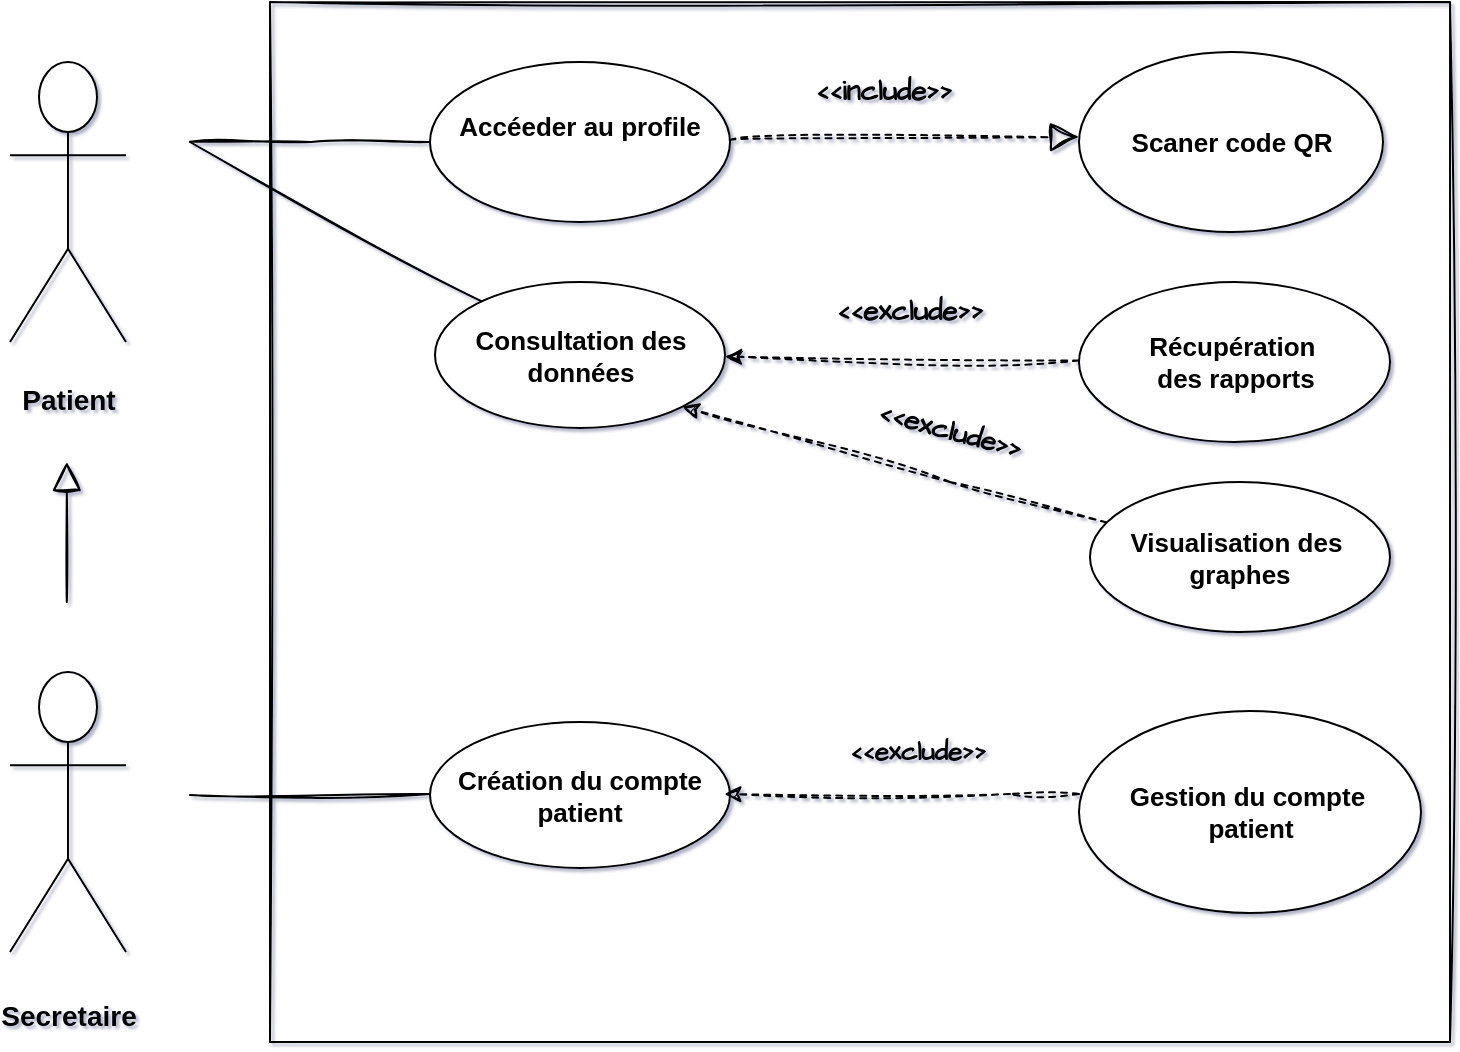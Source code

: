<mxfile version="24.3.0" type="github">
  <diagram name="Page-1" id="2YBvvXClWsGukQMizWep">
    <mxGraphModel dx="1434" dy="756" grid="0" gridSize="10" guides="1" tooltips="1" connect="1" arrows="1" fold="1" page="1" pageScale="1" pageWidth="850" pageHeight="1100" background="#ffffff" math="0" shadow="1">
      <root>
        <mxCell id="0" />
        <mxCell id="1" parent="0" />
        <mxCell id="MQnaWEzC_fgd22LS17Cb-1" value="&lt;div&gt;&lt;br&gt;&lt;/div&gt;&lt;div&gt;&lt;b&gt;&lt;font style=&quot;font-size: 14px;&quot;&gt;Patient&lt;/font&gt;&lt;/b&gt;&lt;/div&gt;" style="shape=umlActor;verticalLabelPosition=bottom;verticalAlign=top;html=1;outlineConnect=0;" vertex="1" parent="1">
          <mxGeometry x="70" y="90" width="58" height="140" as="geometry" />
        </mxCell>
        <mxCell id="MQnaWEzC_fgd22LS17Cb-49" style="edgeStyle=orthogonalEdgeStyle;rounded=0;sketch=1;hachureGap=4;jiggle=2;curveFitting=1;orthogonalLoop=1;jettySize=auto;html=1;exitX=0;exitY=0.5;exitDx=0;exitDy=0;fontFamily=Architects Daughter;fontSource=https%3A%2F%2Ffonts.googleapis.com%2Fcss%3Ffamily%3DArchitects%2BDaughter;endArrow=none;endFill=0;" edge="1" parent="1" source="MQnaWEzC_fgd22LS17Cb-5">
          <mxGeometry relative="1" as="geometry">
            <mxPoint x="160" y="129.824" as="targetPoint" />
          </mxGeometry>
        </mxCell>
        <mxCell id="MQnaWEzC_fgd22LS17Cb-5" value="&lt;font style=&quot;font-size: 13px;&quot;&gt;&lt;b&gt;Accéeder au profile&lt;/b&gt;&lt;/font&gt;&lt;div style=&quot;font-size: 13px;&quot;&gt;&lt;br&gt;&lt;/div&gt;" style="ellipse;whiteSpace=wrap;html=1;" vertex="1" parent="1">
          <mxGeometry x="280" y="90" width="150" height="80" as="geometry" />
        </mxCell>
        <mxCell id="MQnaWEzC_fgd22LS17Cb-10" value="&lt;div&gt;&lt;font style=&quot;font-size: 13px;&quot;&gt;&lt;b&gt;Scaner code QR&lt;/b&gt;&lt;/font&gt;&lt;/div&gt;" style="ellipse;whiteSpace=wrap;html=1;" vertex="1" parent="1">
          <mxGeometry x="604.5" y="85" width="152" height="90" as="geometry" />
        </mxCell>
        <mxCell id="MQnaWEzC_fgd22LS17Cb-12" value="&lt;b&gt;&lt;font style=&quot;font-size: 14px;&quot;&gt;&amp;lt;&amp;lt;include&amp;gt;&amp;gt;&lt;/font&gt;&lt;/b&gt;" style="text;html=1;align=center;verticalAlign=middle;whiteSpace=wrap;rounded=0;fontFamily=Architects Daughter;fontSource=https%3A%2F%2Ffonts.googleapis.com%2Fcss%3Ffamily%3DArchitects%2BDaughter;" vertex="1" parent="1">
          <mxGeometry x="460" y="90" width="94" height="30" as="geometry" />
        </mxCell>
        <mxCell id="MQnaWEzC_fgd22LS17Cb-48" style="rounded=0;sketch=1;hachureGap=4;jiggle=2;curveFitting=1;orthogonalLoop=1;jettySize=auto;html=1;fontFamily=Architects Daughter;fontSource=https%3A%2F%2Ffonts.googleapis.com%2Fcss%3Ffamily%3DArchitects%2BDaughter;endArrow=none;endFill=0;" edge="1" parent="1" source="MQnaWEzC_fgd22LS17Cb-13">
          <mxGeometry relative="1" as="geometry">
            <mxPoint x="160" y="130" as="targetPoint" />
          </mxGeometry>
        </mxCell>
        <mxCell id="MQnaWEzC_fgd22LS17Cb-13" value="&lt;font style=&quot;font-size: 13px;&quot;&gt;&lt;b&gt;Consultation des données&lt;/b&gt;&lt;/font&gt;" style="ellipse;whiteSpace=wrap;html=1;" vertex="1" parent="1">
          <mxGeometry x="282.5" y="200" width="145" height="73" as="geometry" />
        </mxCell>
        <mxCell id="MQnaWEzC_fgd22LS17Cb-19" value="" style="rounded=0;sketch=1;hachureGap=4;jiggle=2;curveFitting=1;orthogonalLoop=1;jettySize=auto;html=1;fontFamily=Architects Daughter;fontSource=https%3A%2F%2Ffonts.googleapis.com%2Fcss%3Ffamily%3DArchitects%2BDaughter;dashed=1;" edge="1" parent="1" source="MQnaWEzC_fgd22LS17Cb-14" target="MQnaWEzC_fgd22LS17Cb-13">
          <mxGeometry relative="1" as="geometry" />
        </mxCell>
        <mxCell id="MQnaWEzC_fgd22LS17Cb-14" value="&lt;font style=&quot;font-size: 13px;&quot;&gt;&lt;b&gt;Récupération&amp;nbsp;&lt;/b&gt;&lt;/font&gt;&lt;div&gt;&lt;font style=&quot;font-size: 13px;&quot;&gt;&lt;b&gt;des rapports&lt;/b&gt;&lt;/font&gt;&lt;/div&gt;" style="ellipse;whiteSpace=wrap;html=1;" vertex="1" parent="1">
          <mxGeometry x="604.5" y="200" width="155.5" height="80" as="geometry" />
        </mxCell>
        <mxCell id="MQnaWEzC_fgd22LS17Cb-51" style="rounded=0;sketch=1;hachureGap=4;jiggle=2;curveFitting=1;orthogonalLoop=1;jettySize=auto;html=1;entryX=1;entryY=1;entryDx=0;entryDy=0;fontFamily=Architects Daughter;fontSource=https%3A%2F%2Ffonts.googleapis.com%2Fcss%3Ffamily%3DArchitects%2BDaughter;dashed=1;" edge="1" parent="1" source="MQnaWEzC_fgd22LS17Cb-18" target="MQnaWEzC_fgd22LS17Cb-13">
          <mxGeometry relative="1" as="geometry">
            <Array as="points">
              <mxPoint x="540" y="300" />
            </Array>
          </mxGeometry>
        </mxCell>
        <mxCell id="MQnaWEzC_fgd22LS17Cb-18" value="&lt;font style=&quot;font-size: 13px;&quot;&gt;&lt;b&gt;Visualisation des&amp;nbsp;&lt;/b&gt;&lt;/font&gt;&lt;div&gt;&lt;font style=&quot;font-size: 13px;&quot;&gt;&lt;b&gt;graphes&lt;/b&gt;&lt;/font&gt;&lt;/div&gt;" style="ellipse;whiteSpace=wrap;html=1;align=center;" vertex="1" parent="1">
          <mxGeometry x="610" y="300" width="150" height="75" as="geometry" />
        </mxCell>
        <mxCell id="MQnaWEzC_fgd22LS17Cb-22" value="&lt;font style=&quot;font-size: 14px;&quot;&gt;&lt;b&gt;&amp;lt;&amp;lt;exclude&amp;gt;&amp;gt;&lt;/b&gt;&lt;/font&gt;" style="text;html=1;align=center;verticalAlign=middle;whiteSpace=wrap;rounded=0;fontFamily=Architects Daughter;fontSource=https%3A%2F%2Ffonts.googleapis.com%2Fcss%3Ffamily%3DArchitects%2BDaughter;rotation=0;" vertex="1" parent="1">
          <mxGeometry x="490" y="200" width="60" height="30" as="geometry" />
        </mxCell>
        <mxCell id="MQnaWEzC_fgd22LS17Cb-24" value="&lt;font style=&quot;font-size: 14px;&quot;&gt;&lt;b&gt;&amp;lt;&amp;lt;exclude&amp;gt;&amp;gt;&lt;/b&gt;&lt;/font&gt;" style="text;html=1;align=center;verticalAlign=middle;whiteSpace=wrap;rounded=0;fontFamily=Architects Daughter;fontSource=https%3A%2F%2Ffonts.googleapis.com%2Fcss%3Ffamily%3DArchitects%2BDaughter;rotation=15;" vertex="1" parent="1">
          <mxGeometry x="510" y="260" width="60" height="30" as="geometry" />
        </mxCell>
        <mxCell id="MQnaWEzC_fgd22LS17Cb-30" value="&lt;div&gt;&lt;b&gt;&lt;font style=&quot;font-size: 13px;&quot;&gt;Création du compte patient&lt;/font&gt;&lt;/b&gt;&lt;/div&gt;" style="ellipse;whiteSpace=wrap;html=1;" vertex="1" parent="1">
          <mxGeometry x="280" y="420" width="150" height="73" as="geometry" />
        </mxCell>
        <mxCell id="MQnaWEzC_fgd22LS17Cb-31" value="" style="endArrow=block;endFill=0;endSize=12;html=1;rounded=0;sketch=1;hachureGap=4;jiggle=2;curveFitting=1;fontFamily=Architects Daughter;fontSource=https%3A%2F%2Ffonts.googleapis.com%2Fcss%3Ffamily%3DArchitects%2BDaughter;" edge="1" parent="1">
          <mxGeometry width="160" relative="1" as="geometry">
            <mxPoint x="98.41" y="360" as="sourcePoint" />
            <mxPoint x="98.41" y="290" as="targetPoint" />
          </mxGeometry>
        </mxCell>
        <mxCell id="MQnaWEzC_fgd22LS17Cb-33" value="&lt;div&gt;&lt;b&gt;&lt;font style=&quot;font-size: 13px;&quot;&gt;Gestion du compte&amp;nbsp;&lt;/font&gt;&lt;/b&gt;&lt;/div&gt;&lt;div&gt;&lt;b&gt;&lt;font style=&quot;font-size: 13px;&quot;&gt;patient&lt;/font&gt;&lt;/b&gt;&lt;/div&gt;" style="ellipse;whiteSpace=wrap;html=1;" vertex="1" parent="1">
          <mxGeometry x="604.5" y="414.5" width="171" height="101" as="geometry" />
        </mxCell>
        <mxCell id="MQnaWEzC_fgd22LS17Cb-35" value="&lt;font style=&quot;font-size: 13px;&quot;&gt;&lt;b&gt;&amp;lt;&amp;lt;exclude&amp;gt;&amp;gt;&lt;/b&gt;&lt;/font&gt;" style="text;html=1;align=center;verticalAlign=middle;whiteSpace=wrap;rounded=0;fontFamily=Architects Daughter;fontSource=https%3A%2F%2Ffonts.googleapis.com%2Fcss%3Ffamily%3DArchitects%2BDaughter;rotation=0;" vertex="1" parent="1">
          <mxGeometry x="494" y="420" width="60" height="30" as="geometry" />
        </mxCell>
        <mxCell id="MQnaWEzC_fgd22LS17Cb-43" value="" style="endArrow=block;dashed=1;endFill=0;endSize=12;html=1;rounded=0;sketch=1;hachureGap=4;jiggle=2;curveFitting=1;fontFamily=Architects Daughter;fontSource=https%3A%2F%2Ffonts.googleapis.com%2Fcss%3Ffamily%3DArchitects%2BDaughter;curved=1;" edge="1" parent="1" source="MQnaWEzC_fgd22LS17Cb-5">
          <mxGeometry width="160" relative="1" as="geometry">
            <mxPoint x="444.5" y="127.5" as="sourcePoint" />
            <mxPoint x="604.5" y="127.5" as="targetPoint" />
          </mxGeometry>
        </mxCell>
        <mxCell id="MQnaWEzC_fgd22LS17Cb-52" value="&lt;div&gt;&lt;b&gt;&lt;font style=&quot;font-size: 14px;&quot;&gt;&lt;br&gt;&lt;/font&gt;&lt;/b&gt;&lt;/div&gt;&lt;b&gt;&lt;font style=&quot;font-size: 14px;&quot;&gt;&lt;div&gt;&lt;b style=&quot;background-color: initial; font-size: 12px;&quot;&gt;&lt;font style=&quot;font-size: 14px;&quot;&gt;Secretaire&lt;/font&gt;&lt;/b&gt;&lt;br&gt;&lt;/div&gt;&lt;/font&gt;&lt;/b&gt;" style="shape=umlActor;verticalLabelPosition=bottom;verticalAlign=top;html=1;outlineConnect=0;" vertex="1" parent="1">
          <mxGeometry x="70" y="395" width="58" height="140" as="geometry" />
        </mxCell>
        <mxCell id="MQnaWEzC_fgd22LS17Cb-59" style="rounded=0;sketch=1;hachureGap=4;jiggle=2;curveFitting=1;orthogonalLoop=1;jettySize=auto;html=1;entryX=0.981;entryY=0.618;entryDx=0;entryDy=0;entryPerimeter=0;fontFamily=Architects Daughter;fontSource=https%3A%2F%2Ffonts.googleapis.com%2Fcss%3Ffamily%3DArchitects%2BDaughter;dashed=1;" edge="1" parent="1">
          <mxGeometry relative="1" as="geometry">
            <mxPoint x="604.5" y="456" as="sourcePoint" />
            <mxPoint x="427.15" y="456.114" as="targetPoint" />
            <Array as="points">
              <mxPoint x="570" y="456" />
            </Array>
          </mxGeometry>
        </mxCell>
        <mxCell id="MQnaWEzC_fgd22LS17Cb-63" style="rounded=0;sketch=1;hachureGap=4;jiggle=2;curveFitting=1;orthogonalLoop=1;jettySize=auto;html=1;fontFamily=Architects Daughter;fontSource=https%3A%2F%2Ffonts.googleapis.com%2Fcss%3Ffamily%3DArchitects%2BDaughter;endArrow=none;endFill=0;" edge="1" parent="1">
          <mxGeometry relative="1" as="geometry">
            <mxPoint x="160" y="456.5" as="targetPoint" />
            <mxPoint x="280" y="456" as="sourcePoint" />
          </mxGeometry>
        </mxCell>
        <mxCell id="MQnaWEzC_fgd22LS17Cb-64" value="" style="rounded=0;whiteSpace=wrap;html=1;sketch=1;hachureGap=4;jiggle=2;curveFitting=1;fontFamily=Architects Daughter;fontSource=https%3A%2F%2Ffonts.googleapis.com%2Fcss%3Ffamily%3DArchitects%2BDaughter;fillStyle=auto;fillColor=none;" vertex="1" parent="1">
          <mxGeometry x="200" y="60" width="590" height="520" as="geometry" />
        </mxCell>
      </root>
    </mxGraphModel>
  </diagram>
</mxfile>
